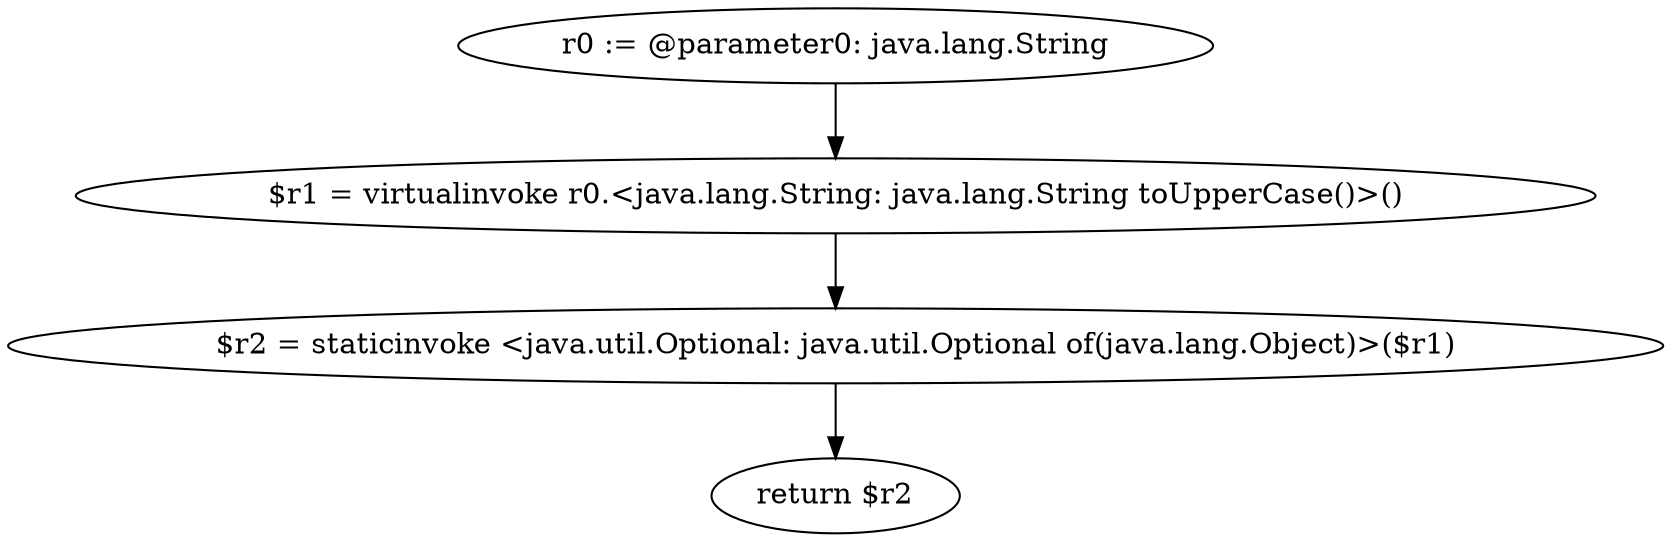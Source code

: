 digraph "unitGraph" {
    "r0 := @parameter0: java.lang.String"
    "$r1 = virtualinvoke r0.<java.lang.String: java.lang.String toUpperCase()>()"
    "$r2 = staticinvoke <java.util.Optional: java.util.Optional of(java.lang.Object)>($r1)"
    "return $r2"
    "r0 := @parameter0: java.lang.String"->"$r1 = virtualinvoke r0.<java.lang.String: java.lang.String toUpperCase()>()";
    "$r1 = virtualinvoke r0.<java.lang.String: java.lang.String toUpperCase()>()"->"$r2 = staticinvoke <java.util.Optional: java.util.Optional of(java.lang.Object)>($r1)";
    "$r2 = staticinvoke <java.util.Optional: java.util.Optional of(java.lang.Object)>($r1)"->"return $r2";
}

